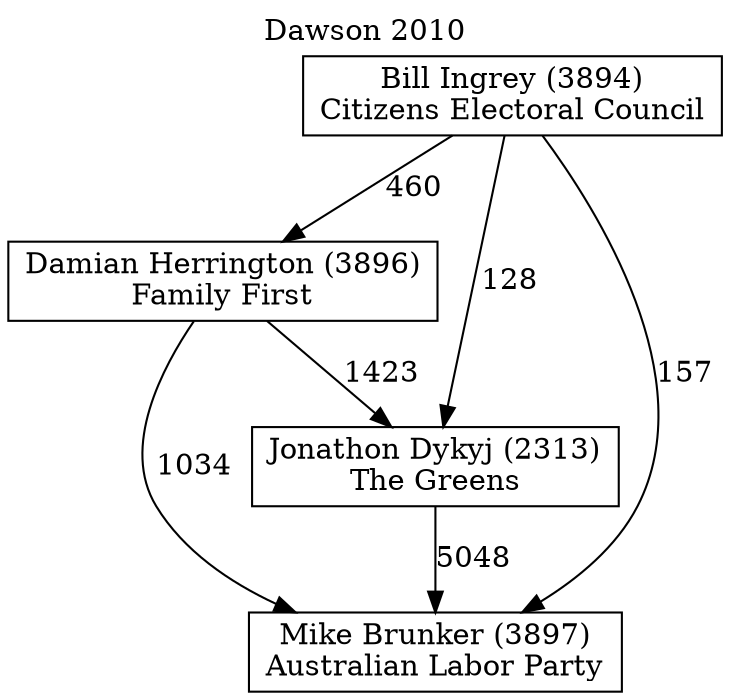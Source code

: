 // House preference flow
digraph "Mike Brunker (3897)_Dawson_2010" {
	graph [label="Dawson 2010" labelloc=t mclimit=10]
	node [shape=box]
	"Bill Ingrey (3894)" [label="Bill Ingrey (3894)
Citizens Electoral Council"]
	"Damian Herrington (3896)" [label="Damian Herrington (3896)
Family First"]
	"Jonathon Dykyj (2313)" [label="Jonathon Dykyj (2313)
The Greens"]
	"Mike Brunker (3897)" [label="Mike Brunker (3897)
Australian Labor Party"]
	"Bill Ingrey (3894)" -> "Damian Herrington (3896)" [label=460]
	"Bill Ingrey (3894)" -> "Jonathon Dykyj (2313)" [label=128]
	"Bill Ingrey (3894)" -> "Mike Brunker (3897)" [label=157]
	"Damian Herrington (3896)" -> "Jonathon Dykyj (2313)" [label=1423]
	"Damian Herrington (3896)" -> "Mike Brunker (3897)" [label=1034]
	"Jonathon Dykyj (2313)" -> "Mike Brunker (3897)" [label=5048]
}
